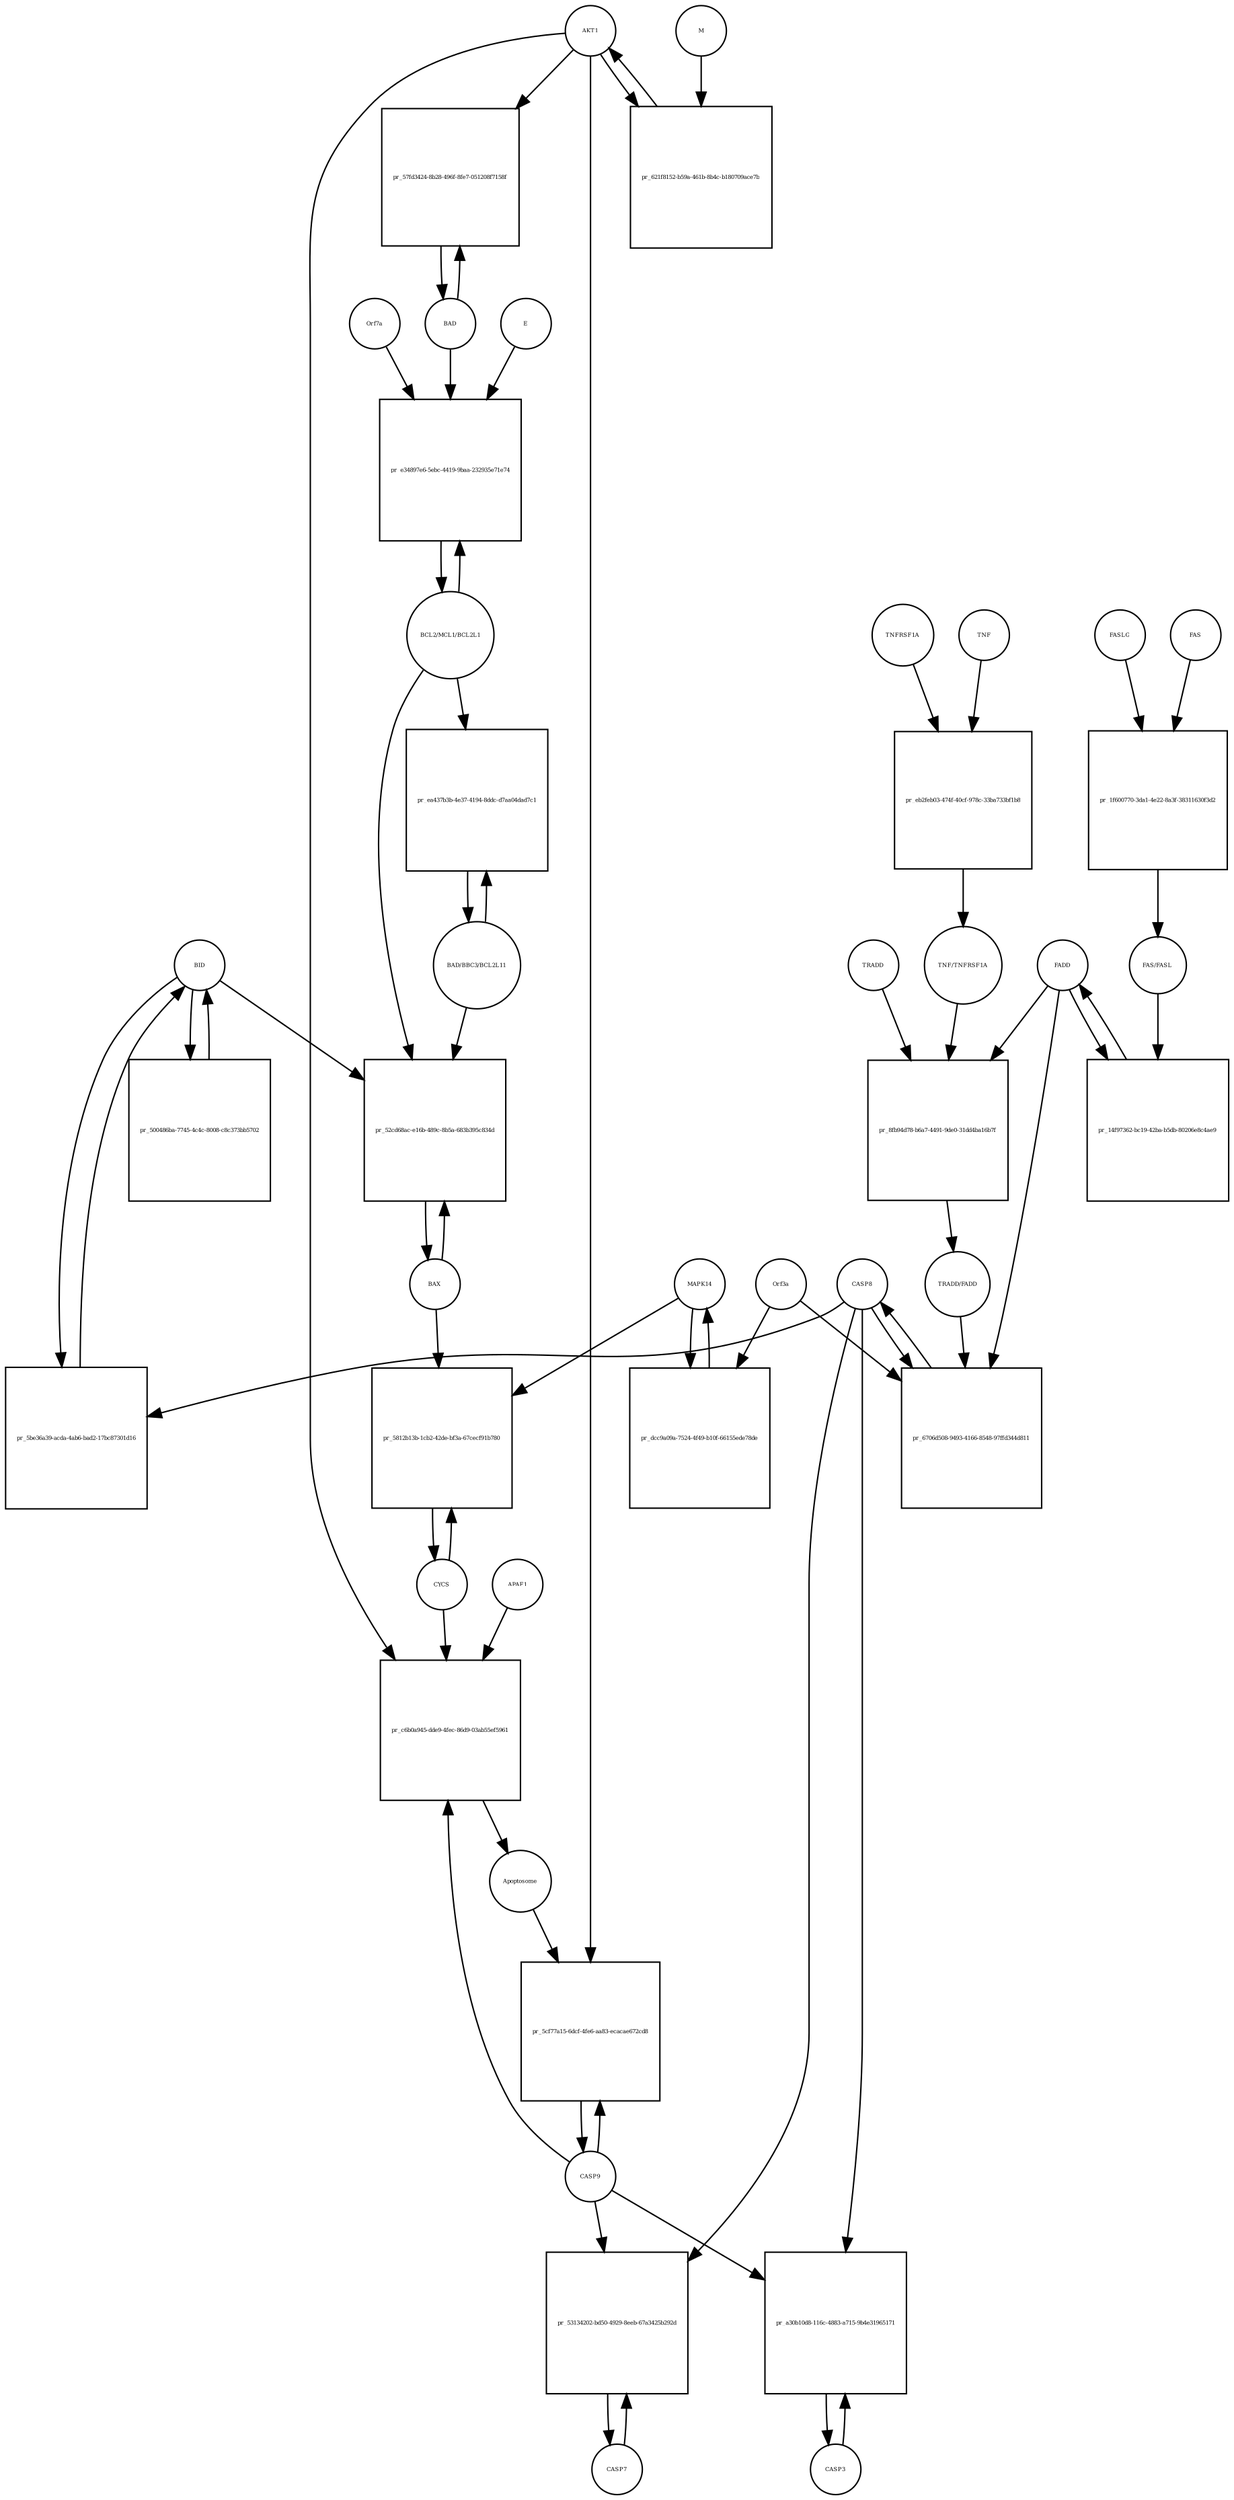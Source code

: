 strict digraph  {
BID [annotation="", bipartite=0, cls=macromolecule, fontsize=4, label=BID, shape=circle];
"pr_5be36a39-acda-4ab6-bad2-17bc87301d16" [annotation="", bipartite=1, cls=process, fontsize=4, label="pr_5be36a39-acda-4ab6-bad2-17bc87301d16", shape=square];
CASP8 [annotation="urn_miriam_hgnc_1509|urn_miriam_hgnc.symbol_CASP8|urn_miriam_doi_10.1038%2Fs41392-020-00334-0|urn_miriam_uniprot_Q14790|urn_miriam_ncbigene_841|urn_miriam_ec-code_3.4.22.61|urn_miriam_refseq_NM_001228|urn_miriam_ensembl_ENSG00000064012", bipartite=0, cls=macromolecule, fontsize=4, label=CASP8, shape=circle];
CASP9 [annotation="", bipartite=0, cls=macromolecule, fontsize=4, label=CASP9, shape=circle];
"pr_5cf77a15-6dcf-4fe6-aa83-ecacae672cd8" [annotation="", bipartite=1, cls=process, fontsize=4, label="pr_5cf77a15-6dcf-4fe6-aa83-ecacae672cd8", shape=square];
Apoptosome [annotation="", bipartite=0, cls=complex, fontsize=4, label=Apoptosome, shape=circle];
AKT1 [annotation="", bipartite=0, cls=macromolecule, fontsize=4, label=AKT1, shape=circle];
FADD [annotation="", bipartite=0, cls=macromolecule, fontsize=4, label=FADD, shape=circle];
"pr_8fb94d78-b6a7-4491-9de0-31dd4ba16b7f" [annotation="", bipartite=1, cls=process, fontsize=4, label="pr_8fb94d78-b6a7-4491-9de0-31dd4ba16b7f", shape=square];
TRADD [annotation="urn_miriam_ncbigene_8717|urn_miriam_ensembl_ENSG00000102871|urn_miriam_refseq_NM_001323552|urn_miriam_uniprot_Q15628|urn_miriam_hgnc_12030|urn_miriam_hgnc.symbol_TRADD", bipartite=0, cls=macromolecule, fontsize=4, label=TRADD, shape=circle];
"TRADD/FADD" [annotation="", bipartite=0, cls=complex, fontsize=4, label="TRADD/FADD", shape=circle];
"TNF/TNFRSF1A" [annotation="", bipartite=0, cls=complex, fontsize=4, label="TNF/TNFRSF1A", shape=circle];
"pr_14f97362-bc19-42ba-b5db-80206e8c4ae9" [annotation="", bipartite=1, cls=process, fontsize=4, label="pr_14f97362-bc19-42ba-b5db-80206e8c4ae9", shape=square];
"FAS/FASL" [annotation="", bipartite=0, cls=complex, fontsize=4, label="FAS/FASL", shape=circle];
"BCL2/MCL1/BCL2L1" [annotation="", bipartite=0, cls=complex, fontsize=4, label="BCL2/MCL1/BCL2L1", shape=circle];
"pr_e34897e6-5ebc-4419-9baa-232935e71e74" [annotation="", bipartite=1, cls=process, fontsize=4, label="pr_e34897e6-5ebc-4419-9baa-232935e71e74", shape=square];
Orf7a [annotation="urn_miriam_hgnc.symbol_ORF7a|urn_miriam_uniprot_Q19QW4|urn_miriam_ncbigene_1489674", bipartite=0, cls=macromolecule, fontsize=4, label=Orf7a, shape=circle];
E [annotation="urn_miriam_uniprot_P59637|urn_miriam_ncbigene_1489671|urn_miriam_hgnc.symbol_E|urn_miriam_pubmed_32785274|urn_miriam_pubmed_32818817", bipartite=0, cls=macromolecule, fontsize=4, label=E, shape=circle];
BAD [annotation="", bipartite=0, cls=macromolecule, fontsize=4, label=BAD, shape=circle];
"BAD/BBC3/BCL2L11" [annotation="", bipartite=0, cls=complex, fontsize=4, label="BAD/BBC3/BCL2L11", shape=circle];
"pr_ea437b3b-4e37-4194-8ddc-d7aa04dad7c1" [annotation="", bipartite=1, cls=process, fontsize=4, label="pr_ea437b3b-4e37-4194-8ddc-d7aa04dad7c1", shape=square];
TNFRSF1A [annotation="urn_miriam_ncbigene_7132|urn_miriam_refseq_NM_001065|urn_miriam_ensembl_ENSG00000067182|urn_miriam_uniprot_P19438|urn_miriam_hgnc.symbol_TNFRSF1A|urn_miriam_hgnc_11916", bipartite=0, cls=macromolecule, fontsize=4, label=TNFRSF1A, shape=circle];
"pr_eb2feb03-474f-40cf-978c-33ba733bf1b8" [annotation="", bipartite=1, cls=process, fontsize=4, label="pr_eb2feb03-474f-40cf-978c-33ba733bf1b8", shape=square];
TNF [annotation="urn_miriam_refseq_NM_000594|urn_miriam_hgnc.symbol_TNF|urn_miriam_uniprot_P01375|urn_miriam_hgnc_11892|urn_miriam_ncbigene_7124|urn_miriam_ensembl_ENSG00000232810", bipartite=0, cls=macromolecule, fontsize=4, label=TNF, shape=circle];
CYCS [annotation="urn_miriam_hgnc_19986|urn_miriam_uniprot_P99999|urn_miriam_ncbigene_54205|urn_miriam_hgnc.symbol_CYCS|urn_miriam_ensembl_ENSG00000172115|urn_miriam_refseq_NM_018947", bipartite=0, cls=macromolecule, fontsize=4, label=CYCS, shape=circle];
"pr_5812b13b-1cb2-42de-bf3a-67cecf91b780" [annotation="", bipartite=1, cls=process, fontsize=4, label="pr_5812b13b-1cb2-42de-bf3a-67cecf91b780", shape=square];
MAPK14 [annotation="", bipartite=0, cls=macromolecule, fontsize=4, label=MAPK14, shape=circle];
BAX [annotation="", bipartite=0, cls=macromolecule, fontsize=4, label=BAX, shape=circle];
FASLG [annotation="urn_miriam_hgnc.symbol_FASLG|urn_miriam_ncbigene_356|urn_miriam_refseq_NM_000639|urn_miriam_ensembl_ENSG00000117560|urn_miriam_uniprot_P48023|urn_miriam_hgnc_11936|urn_miriam_doi_10.1101%2F2020.12.04.412494", bipartite=0, cls=macromolecule, fontsize=4, label=FASLG, shape=circle];
"pr_1f600770-3da1-4e22-8a3f-38311630f3d2" [annotation="", bipartite=1, cls=process, fontsize=4, label="pr_1f600770-3da1-4e22-8a3f-38311630f3d2", shape=square];
FAS [annotation="urn_miriam_hgnc_11920|urn_miriam_uniprot_P25445|urn_miriam_refseq_NM_000043|urn_miriam_ensembl_ENSG00000026103|urn_miriam_ncbigene_355|urn_miriam_hgnc.symbol_FAS", bipartite=0, cls=macromolecule, fontsize=4, label=FAS, shape=circle];
"pr_dcc9a09a-7524-4f49-b10f-66155ede78de" [annotation="", bipartite=1, cls=process, fontsize=4, label="pr_dcc9a09a-7524-4f49-b10f-66155ede78de", shape=square];
Orf3a [annotation="urn_miriam_uniprot_P59637|urn_miriam_ncbigene_1489671|urn_miriam_hgnc.symbol_E|urn_miriam_pubmed_33100263|urn_miriam_pubmed_32555321|urn_miriam_ncbiprotein_YP_009724391.1", bipartite=0, cls=macromolecule, fontsize=4, label=Orf3a, shape=circle];
CASP3 [annotation=urn_miriam_pubmed_32555321, bipartite=0, cls=macromolecule, fontsize=4, label=CASP3, shape=circle];
"pr_a30b10d8-116c-4883-a715-9b4e31965171" [annotation="", bipartite=1, cls=process, fontsize=4, label="pr_a30b10d8-116c-4883-a715-9b4e31965171", shape=square];
"pr_57fd3424-8b28-496f-8fe7-051208f7158f" [annotation="", bipartite=1, cls=process, fontsize=4, label="pr_57fd3424-8b28-496f-8fe7-051208f7158f", shape=square];
"pr_52cd68ac-e16b-489c-8b5a-683b395c834d" [annotation="", bipartite=1, cls=process, fontsize=4, label="pr_52cd68ac-e16b-489c-8b5a-683b395c834d", shape=square];
"pr_621f8152-b59a-461b-8b4c-b180709ace7b" [annotation="", bipartite=1, cls=process, fontsize=4, label="pr_621f8152-b59a-461b-8b4c-b180709ace7b", shape=square];
M [annotation="urn_miriam_ncbiprotein_APO40582|urn_miriam_pubmed_16845612", bipartite=0, cls=macromolecule, fontsize=4, label=M, shape=circle];
"pr_c6b0a945-dde9-4fec-86d9-03ab55ef5961" [annotation="", bipartite=1, cls=process, fontsize=4, label="pr_c6b0a945-dde9-4fec-86d9-03ab55ef5961", shape=square];
APAF1 [annotation="urn_miriam_ncbigene_317|urn_miriam_hgnc_576|urn_miriam_refseq_NM_181861.1|urn_miriam_hgnc.symbol_APAF1|urn_miriam_uniprot_O14727|urn_miriam_ensembl_ENSG00000120868", bipartite=0, cls=macromolecule, fontsize=4, label=APAF1, shape=circle];
"pr_6706d508-9493-4166-8548-97ffd344d811" [annotation="", bipartite=1, cls=process, fontsize=4, label="pr_6706d508-9493-4166-8548-97ffd344d811", shape=square];
CASP7 [annotation="", bipartite=0, cls=macromolecule, fontsize=4, label=CASP7, shape=circle];
"pr_53134202-bd50-4929-8eeb-67a3425b292d" [annotation="", bipartite=1, cls=process, fontsize=4, label="pr_53134202-bd50-4929-8eeb-67a3425b292d", shape=square];
"pr_500486ba-7745-4c4c-8008-c8c373bb5702" [annotation="", bipartite=1, cls=process, fontsize=4, label="pr_500486ba-7745-4c4c-8008-c8c373bb5702", shape=square];
BID -> "pr_5be36a39-acda-4ab6-bad2-17bc87301d16"  [annotation="", interaction_type=consumption];
BID -> "pr_52cd68ac-e16b-489c-8b5a-683b395c834d"  [annotation="urn_miriam_pubmed_31226023|urn_miriam_kegg.pathway_hsa04210", interaction_type=catalysis];
BID -> "pr_500486ba-7745-4c4c-8008-c8c373bb5702"  [annotation="", interaction_type=consumption];
"pr_5be36a39-acda-4ab6-bad2-17bc87301d16" -> BID  [annotation="", interaction_type=production];
CASP8 -> "pr_5be36a39-acda-4ab6-bad2-17bc87301d16"  [annotation="urn_miriam_pubmed_31226023|urn_miriam_kegg.pathway_hsa04210", interaction_type=catalysis];
CASP8 -> "pr_a30b10d8-116c-4883-a715-9b4e31965171"  [annotation="urn_miriam_pubmed_31226023|urn_miriam_kegg.pathway_hsa04210", interaction_type=catalysis];
CASP8 -> "pr_6706d508-9493-4166-8548-97ffd344d811"  [annotation="", interaction_type=consumption];
CASP8 -> "pr_53134202-bd50-4929-8eeb-67a3425b292d"  [annotation="urn_miriam_pubmed_31226023|urn_miriam_kegg.pathway_hsa04210", interaction_type=catalysis];
CASP9 -> "pr_5cf77a15-6dcf-4fe6-aa83-ecacae672cd8"  [annotation="", interaction_type=consumption];
CASP9 -> "pr_a30b10d8-116c-4883-a715-9b4e31965171"  [annotation="urn_miriam_pubmed_31226023|urn_miriam_kegg.pathway_hsa04210", interaction_type=catalysis];
CASP9 -> "pr_c6b0a945-dde9-4fec-86d9-03ab55ef5961"  [annotation="", interaction_type=consumption];
CASP9 -> "pr_53134202-bd50-4929-8eeb-67a3425b292d"  [annotation="urn_miriam_pubmed_31226023|urn_miriam_kegg.pathway_hsa04210", interaction_type=catalysis];
"pr_5cf77a15-6dcf-4fe6-aa83-ecacae672cd8" -> CASP9  [annotation="", interaction_type=production];
Apoptosome -> "pr_5cf77a15-6dcf-4fe6-aa83-ecacae672cd8"  [annotation="urn_miriam_pubmed_31226023|urn_miriam_kegg.pathway_hsa04210", interaction_type=catalysis];
AKT1 -> "pr_5cf77a15-6dcf-4fe6-aa83-ecacae672cd8"  [annotation="urn_miriam_pubmed_31226023|urn_miriam_kegg.pathway_hsa04210", interaction_type=inhibition];
AKT1 -> "pr_57fd3424-8b28-496f-8fe7-051208f7158f"  [annotation="urn_miriam_pubmed_15694340|urn_miriam_kegg.pathway_hsa04210", interaction_type=inhibition];
AKT1 -> "pr_621f8152-b59a-461b-8b4c-b180709ace7b"  [annotation="", interaction_type=consumption];
AKT1 -> "pr_c6b0a945-dde9-4fec-86d9-03ab55ef5961"  [annotation="urn_miriam_pubmed_31226023|urn_miriam_kegg.pathway_hsa04210", interaction_type=inhibition];
FADD -> "pr_8fb94d78-b6a7-4491-9de0-31dd4ba16b7f"  [annotation="", interaction_type=consumption];
FADD -> "pr_14f97362-bc19-42ba-b5db-80206e8c4ae9"  [annotation="", interaction_type=consumption];
FADD -> "pr_6706d508-9493-4166-8548-97ffd344d811"  [annotation="urn_miriam_pubmed_31226023|urn_miriam_kegg.pathway_hsa04210|urn_miriam_pubmed_32555321|urn_miriam_taxonomy_2697049", interaction_type=catalysis];
"pr_8fb94d78-b6a7-4491-9de0-31dd4ba16b7f" -> "TRADD/FADD"  [annotation="", interaction_type=production];
TRADD -> "pr_8fb94d78-b6a7-4491-9de0-31dd4ba16b7f"  [annotation="", interaction_type=consumption];
"TRADD/FADD" -> "pr_6706d508-9493-4166-8548-97ffd344d811"  [annotation="urn_miriam_pubmed_31226023|urn_miriam_kegg.pathway_hsa04210|urn_miriam_pubmed_32555321|urn_miriam_taxonomy_2697049", interaction_type=catalysis];
"TNF/TNFRSF1A" -> "pr_8fb94d78-b6a7-4491-9de0-31dd4ba16b7f"  [annotation="urn_miriam_kegg.pathway_hsa04210", interaction_type=catalysis];
"pr_14f97362-bc19-42ba-b5db-80206e8c4ae9" -> FADD  [annotation="", interaction_type=production];
"FAS/FASL" -> "pr_14f97362-bc19-42ba-b5db-80206e8c4ae9"  [annotation="urn_miriam_pubmed_31226023|urn_miriam_kegg.pathway_hsa04210", interaction_type=catalysis];
"BCL2/MCL1/BCL2L1" -> "pr_e34897e6-5ebc-4419-9baa-232935e71e74"  [annotation="", interaction_type=consumption];
"BCL2/MCL1/BCL2L1" -> "pr_ea437b3b-4e37-4194-8ddc-d7aa04dad7c1"  [annotation=urn_miriam_pubmed_31226023, interaction_type=inhibition];
"BCL2/MCL1/BCL2L1" -> "pr_52cd68ac-e16b-489c-8b5a-683b395c834d"  [annotation="urn_miriam_pubmed_31226023|urn_miriam_kegg.pathway_hsa04210", interaction_type=inhibition];
"pr_e34897e6-5ebc-4419-9baa-232935e71e74" -> "BCL2/MCL1/BCL2L1"  [annotation="", interaction_type=production];
Orf7a -> "pr_e34897e6-5ebc-4419-9baa-232935e71e74"  [annotation="urn_miriam_taxonomy_694009|urn_miriam_pubmed_15694340|urn_miriam_kegg.pathway_hsa04210|urn_miriam_pubmed_17428862", interaction_type=inhibition];
E -> "pr_e34897e6-5ebc-4419-9baa-232935e71e74"  [annotation="urn_miriam_taxonomy_694009|urn_miriam_pubmed_15694340|urn_miriam_kegg.pathway_hsa04210|urn_miriam_pubmed_17428862", interaction_type=inhibition];
BAD -> "pr_e34897e6-5ebc-4419-9baa-232935e71e74"  [annotation="urn_miriam_taxonomy_694009|urn_miriam_pubmed_15694340|urn_miriam_kegg.pathway_hsa04210|urn_miriam_pubmed_17428862", interaction_type=inhibition];
BAD -> "pr_57fd3424-8b28-496f-8fe7-051208f7158f"  [annotation="", interaction_type=consumption];
"BAD/BBC3/BCL2L11" -> "pr_ea437b3b-4e37-4194-8ddc-d7aa04dad7c1"  [annotation="", interaction_type=consumption];
"BAD/BBC3/BCL2L11" -> "pr_52cd68ac-e16b-489c-8b5a-683b395c834d"  [annotation="urn_miriam_pubmed_31226023|urn_miriam_kegg.pathway_hsa04210", interaction_type=catalysis];
"pr_ea437b3b-4e37-4194-8ddc-d7aa04dad7c1" -> "BAD/BBC3/BCL2L11"  [annotation="", interaction_type=production];
TNFRSF1A -> "pr_eb2feb03-474f-40cf-978c-33ba733bf1b8"  [annotation="", interaction_type=consumption];
"pr_eb2feb03-474f-40cf-978c-33ba733bf1b8" -> "TNF/TNFRSF1A"  [annotation="", interaction_type=production];
TNF -> "pr_eb2feb03-474f-40cf-978c-33ba733bf1b8"  [annotation="", interaction_type=consumption];
CYCS -> "pr_5812b13b-1cb2-42de-bf3a-67cecf91b780"  [annotation="", interaction_type=consumption];
CYCS -> "pr_c6b0a945-dde9-4fec-86d9-03ab55ef5961"  [annotation="", interaction_type=consumption];
"pr_5812b13b-1cb2-42de-bf3a-67cecf91b780" -> CYCS  [annotation="", interaction_type=production];
MAPK14 -> "pr_5812b13b-1cb2-42de-bf3a-67cecf91b780"  [annotation="urn_miriam_pubmed_31226023|urn_miriam_kegg.pathway_hsa04210", interaction_type=catalysis];
MAPK14 -> "pr_dcc9a09a-7524-4f49-b10f-66155ede78de"  [annotation="", interaction_type=consumption];
BAX -> "pr_5812b13b-1cb2-42de-bf3a-67cecf91b780"  [annotation="urn_miriam_pubmed_31226023|urn_miriam_kegg.pathway_hsa04210", interaction_type=catalysis];
BAX -> "pr_52cd68ac-e16b-489c-8b5a-683b395c834d"  [annotation="", interaction_type=consumption];
FASLG -> "pr_1f600770-3da1-4e22-8a3f-38311630f3d2"  [annotation="", interaction_type=consumption];
"pr_1f600770-3da1-4e22-8a3f-38311630f3d2" -> "FAS/FASL"  [annotation="", interaction_type=production];
FAS -> "pr_1f600770-3da1-4e22-8a3f-38311630f3d2"  [annotation="", interaction_type=consumption];
"pr_dcc9a09a-7524-4f49-b10f-66155ede78de" -> MAPK14  [annotation="", interaction_type=production];
Orf3a -> "pr_dcc9a09a-7524-4f49-b10f-66155ede78de"  [annotation="urn_miriam_pubmed_31226023|urn_miriam_taxonomy_227984", interaction_type=catalysis];
Orf3a -> "pr_6706d508-9493-4166-8548-97ffd344d811"  [annotation="urn_miriam_pubmed_31226023|urn_miriam_kegg.pathway_hsa04210|urn_miriam_pubmed_32555321|urn_miriam_taxonomy_2697049", interaction_type=catalysis];
CASP3 -> "pr_a30b10d8-116c-4883-a715-9b4e31965171"  [annotation="", interaction_type=consumption];
"pr_a30b10d8-116c-4883-a715-9b4e31965171" -> CASP3  [annotation="", interaction_type=production];
"pr_57fd3424-8b28-496f-8fe7-051208f7158f" -> BAD  [annotation="", interaction_type=production];
"pr_52cd68ac-e16b-489c-8b5a-683b395c834d" -> BAX  [annotation="", interaction_type=production];
"pr_621f8152-b59a-461b-8b4c-b180709ace7b" -> AKT1  [annotation="", interaction_type=production];
M -> "pr_621f8152-b59a-461b-8b4c-b180709ace7b"  [annotation="urn_miriam_pubmed_31226023|urn_miriam_taxonomy_227984", interaction_type=inhibition];
"pr_c6b0a945-dde9-4fec-86d9-03ab55ef5961" -> Apoptosome  [annotation="", interaction_type=production];
APAF1 -> "pr_c6b0a945-dde9-4fec-86d9-03ab55ef5961"  [annotation="", interaction_type=consumption];
"pr_6706d508-9493-4166-8548-97ffd344d811" -> CASP8  [annotation="", interaction_type=production];
CASP7 -> "pr_53134202-bd50-4929-8eeb-67a3425b292d"  [annotation="", interaction_type=consumption];
"pr_53134202-bd50-4929-8eeb-67a3425b292d" -> CASP7  [annotation="", interaction_type=production];
"pr_500486ba-7745-4c4c-8008-c8c373bb5702" -> BID  [annotation="", interaction_type=production];
}
